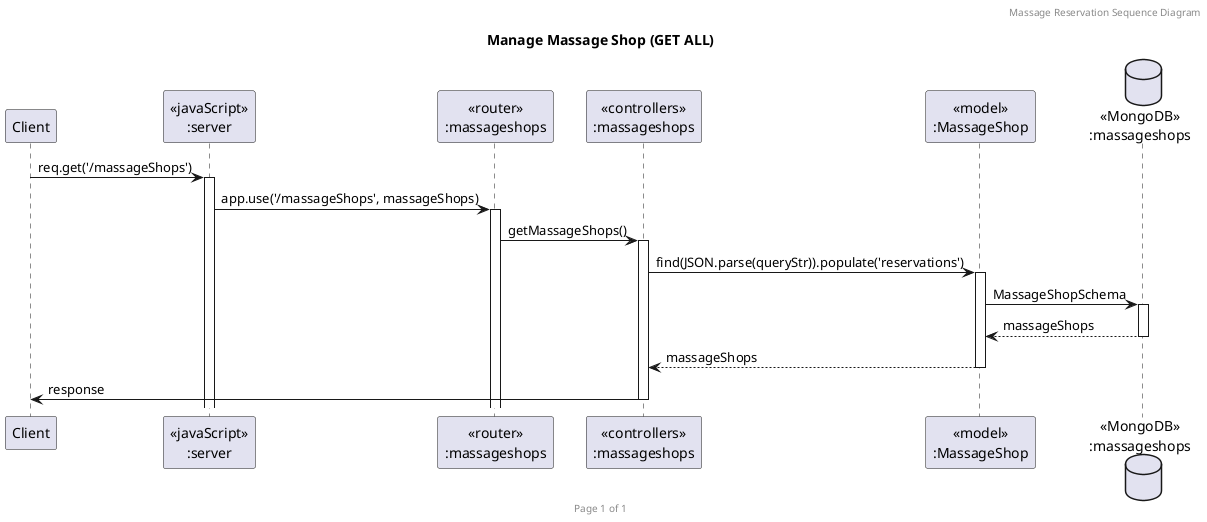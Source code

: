 @startuml Manage Massage Shop (GET ALL)

header Massage Reservation Sequence Diagram
footer Page %page% of %lastpage%
title "Manage Massage Shop (GET ALL)"

participant "Client" as client
participant "<<javaScript>>\n:server" as server
participant "<<router>>\n:massageshops" as routerMassageShops
participant "<<controllers>>\n:massageshops" as controllersMassageShops
participant "<<model>>\n:MassageShop" as modelMassageShop
database "<<MongoDB>>\n:massageshops" as MassageShopsDatabase

client->server ++:req.get('/massageShops')
server->routerMassageShops ++:app.use('/massageShops', massageShops)
routerMassageShops -> controllersMassageShops ++:getMassageShops()
controllersMassageShops->modelMassageShop ++:find(JSON.parse(queryStr)).populate('reservations')
modelMassageShop ->MassageShopsDatabase ++: MassageShopSchema
MassageShopsDatabase --> modelMassageShop --: massageShops
controllersMassageShops <-- modelMassageShop --:massageShops
controllersMassageShops->client --:response

@enduml
